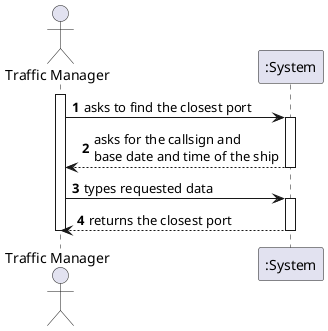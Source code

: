 @startuml
'https://plantuml.com/sequence-diagram

autonumber

actor "Traffic Manager" as TM

activate TM
TM -> ":System" : asks to find the closest port

activate ":System"
":System" --> TM : asks for the callsign and \nbase date and time of the ship
deactivate ":System"

TM -> ":System" : types requested data

activate ":System"
":System" --> TM : returns the closest port
deactivate ":System"

deactivate TM

@enduml